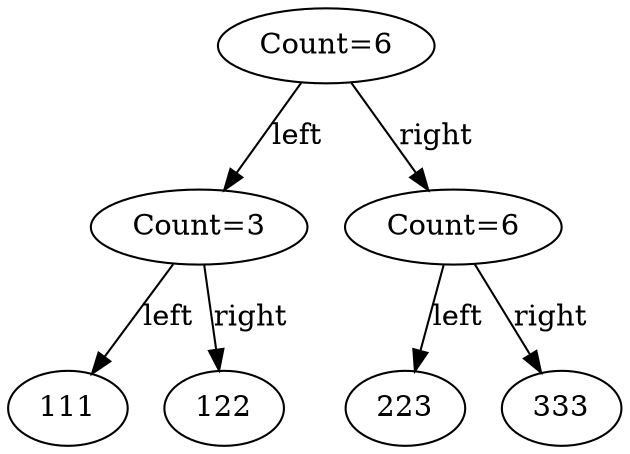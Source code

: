 digraph Rope {
node0x13ee06b40 [label="Count=6"];
node0x13ee06b40 -> node0x13ee06aa0 [label="left"];
node0x13ee06aa0 [label="Count=3"];
node0x13ee06aa0 -> node0x13ee06ad0 [label="left"];
node0x13ee06ad0 [label="111"];
node0x13ee06aa0 -> node0x13ee068c0 [label="right"];
node0x13ee068c0 [label="122"];
node0x13ee06b40 -> node0x13ee06900 [label="right"];
node0x13ee06900 [label="Count=6"];
node0x13ee06900 -> node0x13ee06930 [label="left"];
node0x13ee06930 [label="223"];
node0x13ee06900 -> node0x13ee06970 [label="right"];
node0x13ee06970 [label="333"];
}
